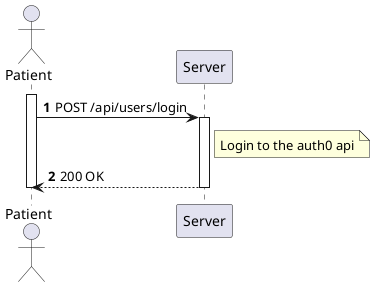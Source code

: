 @startuml process-view
autonumber

actor "Patient" as Patient
participant "Server" as Server

activate Patient

    Patient-> Server : POST /api/users/login

    activate Server

        Note  right of Server: Login to the auth0 api

        Patient <-- Server : 200 OK

    deactivate Server
deactivate Patient

@enduml